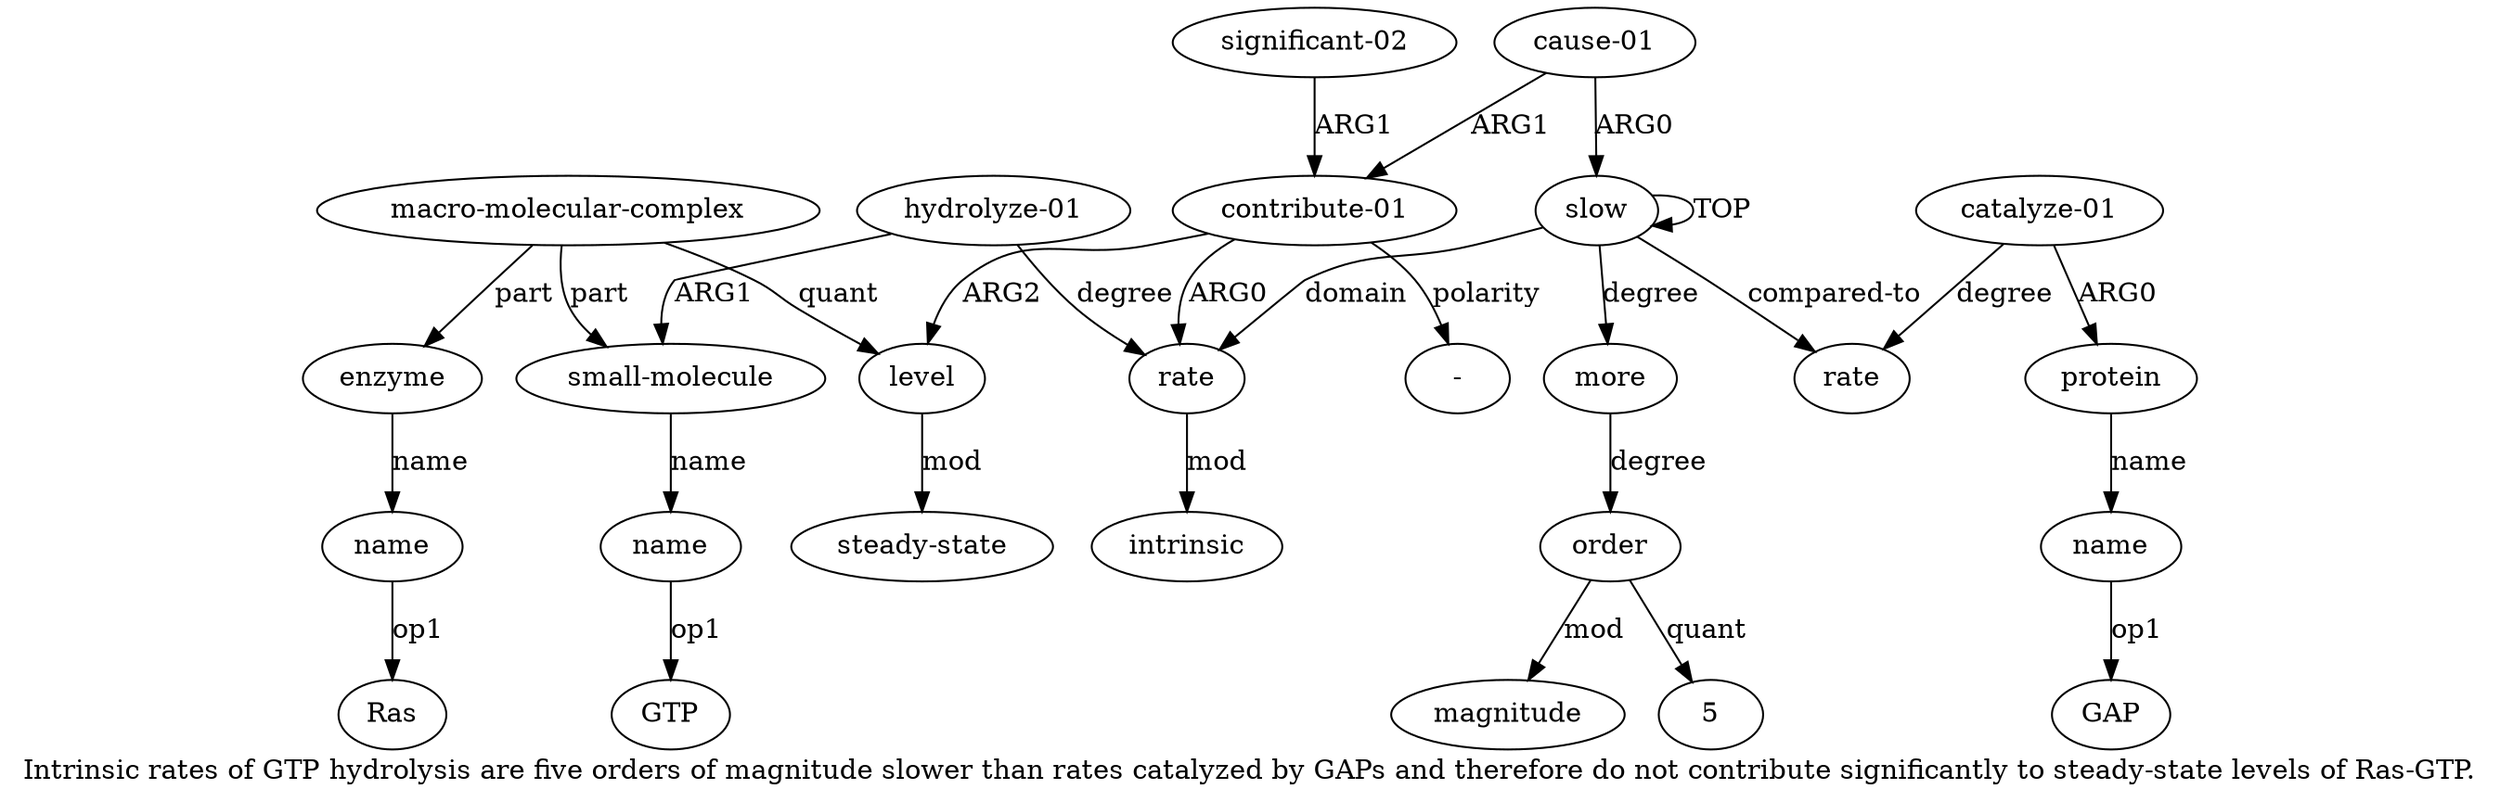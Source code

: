 digraph  {
	graph [label="Intrinsic rates of GTP hydrolysis are five orders of magnitude slower than rates catalyzed by GAPs and therefore do not contribute \
significantly to steady-state levels of Ras-GTP."];
	node [label="\N"];
	a20	 [color=black,
		gold_ind=20,
		gold_label="significant-02",
		label="significant-02",
		test_ind=20,
		test_label="significant-02"];
	a14	 [color=black,
		gold_ind=14,
		gold_label="contribute-01",
		label="contribute-01",
		test_ind=14,
		test_label="contribute-01"];
	a20 -> a14 [key=0,
	color=black,
	gold_label=ARG1,
	label=ARG1,
	test_label=ARG1];
"a14 -" [color=black,
	gold_ind=-1,
	gold_label="-",
	label="-",
	test_ind=-1,
	test_label="-"];
"a7 5" [color=black,
	gold_ind=-1,
	gold_label=5,
	label=5,
	test_ind=-1,
	test_label=5];
a15 [color=black,
	gold_ind=15,
	gold_label=level,
	label=level,
	test_ind=15,
	test_label=level];
a16 [color=black,
	gold_ind=16,
	gold_label="steady-state",
	label="steady-state",
	test_ind=16,
	test_label="steady-state"];
a15 -> a16 [key=0,
color=black,
gold_label=mod,
label=mod,
test_label=mod];
a14 -> "a14 -" [key=0,
color=black,
gold_label=polarity,
label=polarity,
test_label=polarity];
a14 -> a15 [key=0,
color=black,
gold_label=ARG2,
label=ARG2,
test_label=ARG2];
a1 [color=black,
gold_ind=1,
gold_label=rate,
label=rate,
test_ind=1,
test_label=rate];
a14 -> a1 [key=0,
color=black,
gold_label=ARG0,
label=ARG0,
test_label=ARG0];
a17 [color=black,
gold_ind=17,
gold_label="macro-molecular-complex",
label="macro-molecular-complex",
test_ind=17,
test_label="macro-molecular-complex"];
a17 -> a15 [key=0,
color=black,
gold_label=quant,
label=quant,
test_label=quant];
a18 [color=black,
gold_ind=18,
gold_label=enzyme,
label=enzyme,
test_ind=18,
test_label=enzyme];
a17 -> a18 [key=0,
color=black,
gold_label=part,
label=part,
test_label=part];
a4 [color=black,
gold_ind=4,
gold_label="small-molecule",
label="small-molecule",
test_ind=4,
test_label="small-molecule"];
a17 -> a4 [key=0,
color=black,
gold_label=part,
label=part,
test_label=part];
a11 [color=black,
gold_ind=11,
gold_label=protein,
label=protein,
test_ind=11,
test_label=protein];
a12 [color=black,
gold_ind=12,
gold_label=name,
label=name,
test_ind=12,
test_label=name];
a11 -> a12 [key=0,
color=black,
gold_label=name,
label=name,
test_label=name];
a10 [color=black,
gold_ind=10,
gold_label="catalyze-01",
label="catalyze-01",
test_ind=10,
test_label="catalyze-01"];
a10 -> a11 [key=0,
color=black,
gold_label=ARG0,
label=ARG0,
test_label=ARG0];
a9 [color=black,
gold_ind=9,
gold_label=rate,
label=rate,
test_ind=9,
test_label=rate];
a10 -> a9 [key=0,
color=black,
gold_label=degree,
label=degree,
test_label=degree];
a13 [color=black,
gold_ind=13,
gold_label="cause-01",
label="cause-01",
test_ind=13,
test_label="cause-01"];
a13 -> a14 [key=0,
color=black,
gold_label=ARG1,
label=ARG1,
test_label=ARG1];
a0 [color=black,
gold_ind=0,
gold_label=slow,
label=slow,
test_ind=0,
test_label=slow];
a13 -> a0 [key=0,
color=black,
gold_label=ARG0,
label=ARG0,
test_label=ARG0];
"a12 GAP" [color=black,
gold_ind=-1,
gold_label=GAP,
label=GAP,
test_ind=-1,
test_label=GAP];
a12 -> "a12 GAP" [key=0,
color=black,
gold_label=op1,
label=op1,
test_label=op1];
a19 [color=black,
gold_ind=19,
gold_label=name,
label=name,
test_ind=19,
test_label=name];
"a19 Ras" [color=black,
gold_ind=-1,
gold_label=Ras,
label=Ras,
test_ind=-1,
test_label=Ras];
a19 -> "a19 Ras" [key=0,
color=black,
gold_label=op1,
label=op1,
test_label=op1];
a18 -> a19 [key=0,
color=black,
gold_label=name,
label=name,
test_label=name];
a2 [color=black,
gold_ind=2,
gold_label=intrinsic,
label=intrinsic,
test_ind=2,
test_label=intrinsic];
a1 -> a2 [key=0,
color=black,
gold_label=mod,
label=mod,
test_label=mod];
a0 -> a1 [key=0,
color=black,
gold_label=domain,
label=domain,
test_label=domain];
a0 -> a0 [key=0,
color=black,
gold_label=TOP,
label=TOP,
test_label=TOP];
a6 [color=black,
gold_ind=6,
gold_label=more,
label=more,
test_ind=6,
test_label=more];
a0 -> a6 [key=0,
color=black,
gold_label=degree,
label=degree,
test_label=degree];
a0 -> a9 [key=0,
color=black,
gold_label="compared-to",
label="compared-to",
test_label="compared-to"];
a3 [color=black,
gold_ind=3,
gold_label="hydrolyze-01",
label="hydrolyze-01",
test_ind=3,
test_label="hydrolyze-01"];
a3 -> a1 [key=0,
color=black,
gold_label=degree,
label=degree,
test_label=degree];
a3 -> a4 [key=0,
color=black,
gold_label=ARG1,
label=ARG1,
test_label=ARG1];
a5 [color=black,
gold_ind=5,
gold_label=name,
label=name,
test_ind=5,
test_label=name];
"a5 GTP" [color=black,
gold_ind=-1,
gold_label=GTP,
label=GTP,
test_ind=-1,
test_label=GTP];
a5 -> "a5 GTP" [key=0,
color=black,
gold_label=op1,
label=op1,
test_label=op1];
a4 -> a5 [key=0,
color=black,
gold_label=name,
label=name,
test_label=name];
a7 [color=black,
gold_ind=7,
gold_label=order,
label=order,
test_ind=7,
test_label=order];
a7 -> "a7 5" [key=0,
color=black,
gold_label=quant,
label=quant,
test_label=quant];
a8 [color=black,
gold_ind=8,
gold_label=magnitude,
label=magnitude,
test_ind=8,
test_label=magnitude];
a7 -> a8 [key=0,
color=black,
gold_label=mod,
label=mod,
test_label=mod];
a6 -> a7 [key=0,
color=black,
gold_label=degree,
label=degree,
test_label=degree];
}
